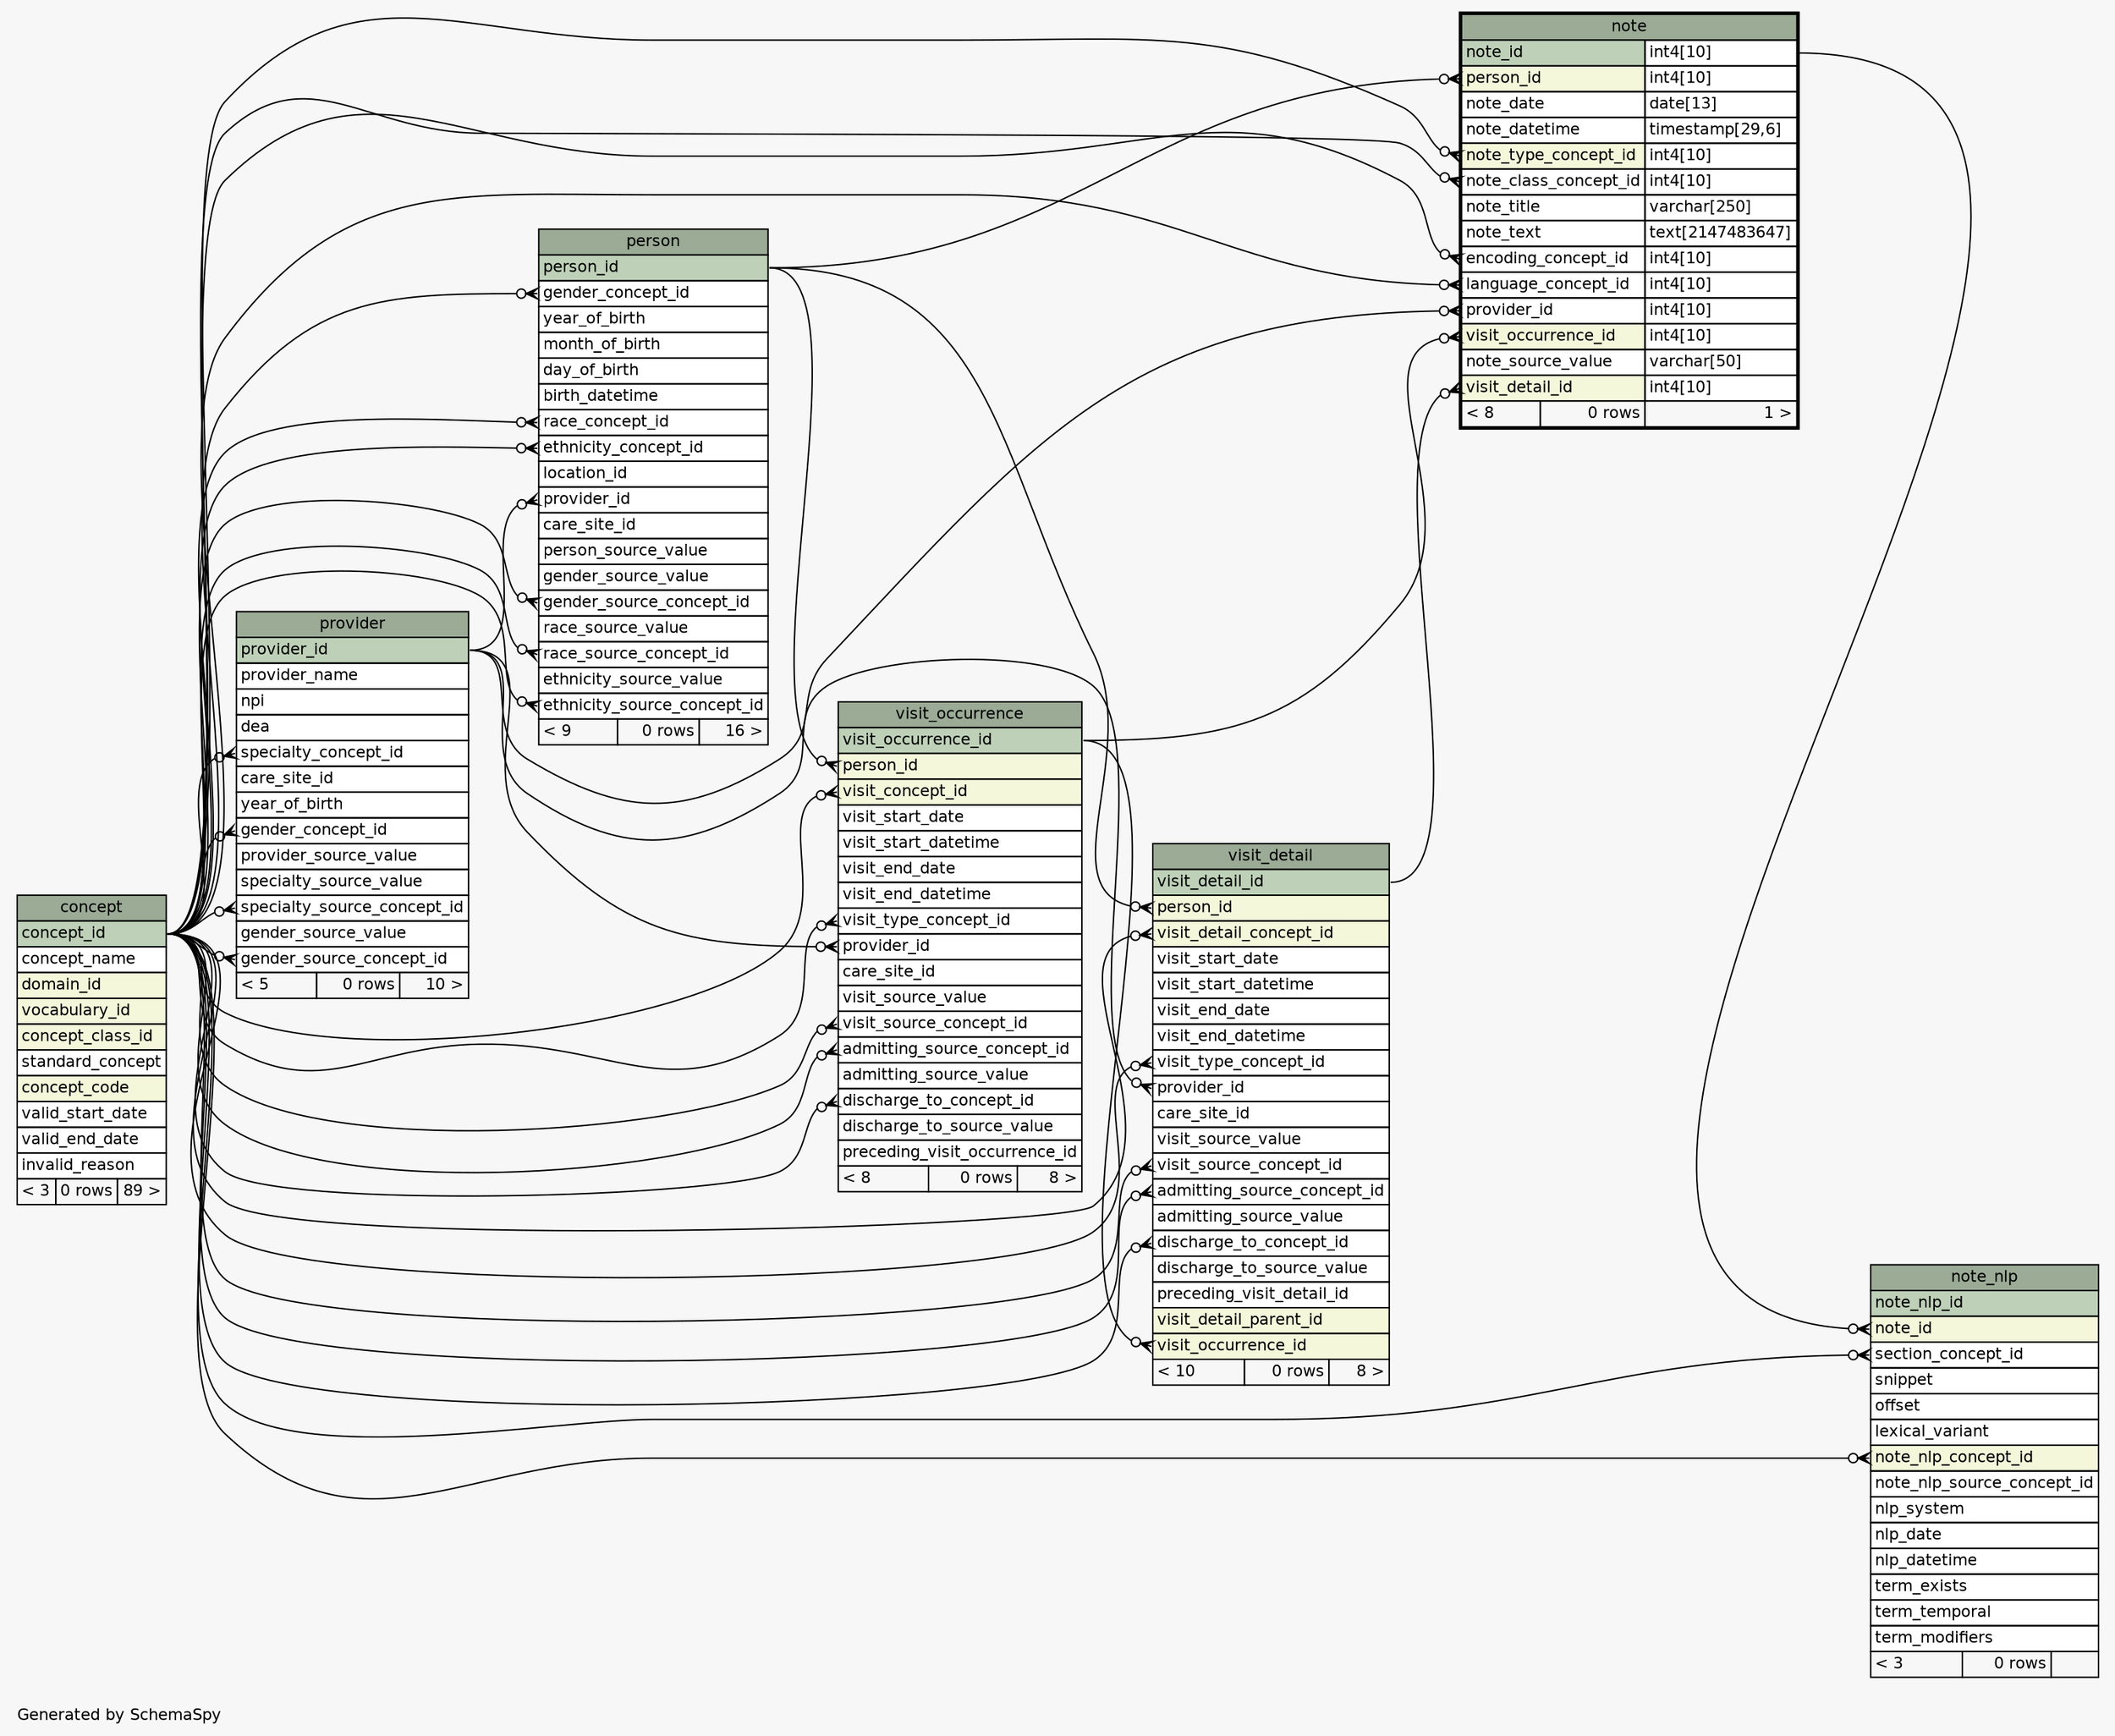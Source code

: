 // dot 2.38.0 on Linux 4.10.0-32-generic
// SchemaSpy rev 590
digraph "oneDegreeRelationshipsDiagram" {
  graph [
    rankdir="RL"
    bgcolor="#f7f7f7"
    label="\nGenerated by SchemaSpy"
    labeljust="l"
    nodesep="0.18"
    ranksep="0.46"
    fontname="Helvetica"
    fontsize="11"
  ];
  node [
    fontname="Helvetica"
    fontsize="11"
    shape="plaintext"
  ];
  edge [
    arrowsize="0.8"
  ];
  "note":"encoding_concept_id":w -> "concept":"concept_id":e [arrowhead=none dir=back arrowtail=crowodot];
  "note":"language_concept_id":w -> "concept":"concept_id":e [arrowhead=none dir=back arrowtail=crowodot];
  "note":"note_class_concept_id":w -> "concept":"concept_id":e [arrowhead=none dir=back arrowtail=crowodot];
  "note":"note_type_concept_id":w -> "concept":"concept_id":e [arrowhead=none dir=back arrowtail=crowodot];
  "note":"person_id":w -> "person":"person_id":e [arrowhead=none dir=back arrowtail=crowodot];
  "note":"provider_id":w -> "provider":"provider_id":e [arrowhead=none dir=back arrowtail=crowodot];
  "note":"visit_detail_id":w -> "visit_detail":"visit_detail_id":e [arrowhead=none dir=back arrowtail=crowodot];
  "note":"visit_occurrence_id":w -> "visit_occurrence":"visit_occurrence_id":e [arrowhead=none dir=back arrowtail=crowodot];
  "note_nlp":"note_id":w -> "note":"note_id.type":e [arrowhead=none dir=back arrowtail=crowodot];
  "note_nlp":"note_nlp_concept_id":w -> "concept":"concept_id":e [arrowhead=none dir=back arrowtail=crowodot];
  "note_nlp":"section_concept_id":w -> "concept":"concept_id":e [arrowhead=none dir=back arrowtail=crowodot];
  "person":"ethnicity_concept_id":w -> "concept":"concept_id":e [arrowhead=none dir=back arrowtail=crowodot];
  "person":"ethnicity_source_concept_id":w -> "concept":"concept_id":e [arrowhead=none dir=back arrowtail=crowodot];
  "person":"gender_concept_id":w -> "concept":"concept_id":e [arrowhead=none dir=back arrowtail=crowodot];
  "person":"gender_source_concept_id":w -> "concept":"concept_id":e [arrowhead=none dir=back arrowtail=crowodot];
  "person":"provider_id":w -> "provider":"provider_id":e [arrowhead=none dir=back arrowtail=crowodot];
  "person":"race_concept_id":w -> "concept":"concept_id":e [arrowhead=none dir=back arrowtail=crowodot];
  "person":"race_source_concept_id":w -> "concept":"concept_id":e [arrowhead=none dir=back arrowtail=crowodot];
  "provider":"gender_concept_id":w -> "concept":"concept_id":e [arrowhead=none dir=back arrowtail=crowodot];
  "provider":"gender_source_concept_id":w -> "concept":"concept_id":e [arrowhead=none dir=back arrowtail=crowodot];
  "provider":"specialty_concept_id":w -> "concept":"concept_id":e [arrowhead=none dir=back arrowtail=crowodot];
  "provider":"specialty_source_concept_id":w -> "concept":"concept_id":e [arrowhead=none dir=back arrowtail=crowodot];
  "visit_detail":"admitting_source_concept_id":w -> "concept":"concept_id":e [arrowhead=none dir=back arrowtail=crowodot];
  "visit_detail":"discharge_to_concept_id":w -> "concept":"concept_id":e [arrowhead=none dir=back arrowtail=crowodot];
  "visit_detail":"person_id":w -> "person":"person_id":e [arrowhead=none dir=back arrowtail=crowodot];
  "visit_detail":"provider_id":w -> "provider":"provider_id":e [arrowhead=none dir=back arrowtail=crowodot];
  "visit_detail":"visit_detail_concept_id":w -> "concept":"concept_id":e [arrowhead=none dir=back arrowtail=crowodot];
  "visit_detail":"visit_occurrence_id":w -> "visit_occurrence":"visit_occurrence_id":e [arrowhead=none dir=back arrowtail=crowodot];
  "visit_detail":"visit_source_concept_id":w -> "concept":"concept_id":e [arrowhead=none dir=back arrowtail=crowodot];
  "visit_detail":"visit_type_concept_id":w -> "concept":"concept_id":e [arrowhead=none dir=back arrowtail=crowodot];
  "visit_occurrence":"admitting_source_concept_id":w -> "concept":"concept_id":e [arrowhead=none dir=back arrowtail=crowodot];
  "visit_occurrence":"discharge_to_concept_id":w -> "concept":"concept_id":e [arrowhead=none dir=back arrowtail=crowodot];
  "visit_occurrence":"person_id":w -> "person":"person_id":e [arrowhead=none dir=back arrowtail=crowodot];
  "visit_occurrence":"provider_id":w -> "provider":"provider_id":e [arrowhead=none dir=back arrowtail=crowodot];
  "visit_occurrence":"visit_concept_id":w -> "concept":"concept_id":e [arrowhead=none dir=back arrowtail=crowodot];
  "visit_occurrence":"visit_source_concept_id":w -> "concept":"concept_id":e [arrowhead=none dir=back arrowtail=crowodot];
  "visit_occurrence":"visit_type_concept_id":w -> "concept":"concept_id":e [arrowhead=none dir=back arrowtail=crowodot];
  "concept" [
    label=<
    <TABLE BORDER="0" CELLBORDER="1" CELLSPACING="0" BGCOLOR="#ffffff">
      <TR><TD COLSPAN="3" BGCOLOR="#9bab96" ALIGN="CENTER">concept</TD></TR>
      <TR><TD PORT="concept_id" COLSPAN="3" BGCOLOR="#bed1b8" ALIGN="LEFT">concept_id</TD></TR>
      <TR><TD PORT="concept_name" COLSPAN="3" ALIGN="LEFT">concept_name</TD></TR>
      <TR><TD PORT="domain_id" COLSPAN="3" BGCOLOR="#f4f7da" ALIGN="LEFT">domain_id</TD></TR>
      <TR><TD PORT="vocabulary_id" COLSPAN="3" BGCOLOR="#f4f7da" ALIGN="LEFT">vocabulary_id</TD></TR>
      <TR><TD PORT="concept_class_id" COLSPAN="3" BGCOLOR="#f4f7da" ALIGN="LEFT">concept_class_id</TD></TR>
      <TR><TD PORT="standard_concept" COLSPAN="3" ALIGN="LEFT">standard_concept</TD></TR>
      <TR><TD PORT="concept_code" COLSPAN="3" BGCOLOR="#f4f7da" ALIGN="LEFT">concept_code</TD></TR>
      <TR><TD PORT="valid_start_date" COLSPAN="3" ALIGN="LEFT">valid_start_date</TD></TR>
      <TR><TD PORT="valid_end_date" COLSPAN="3" ALIGN="LEFT">valid_end_date</TD></TR>
      <TR><TD PORT="invalid_reason" COLSPAN="3" ALIGN="LEFT">invalid_reason</TD></TR>
      <TR><TD ALIGN="LEFT" BGCOLOR="#f7f7f7">&lt; 3</TD><TD ALIGN="RIGHT" BGCOLOR="#f7f7f7">0 rows</TD><TD ALIGN="RIGHT" BGCOLOR="#f7f7f7">89 &gt;</TD></TR>
    </TABLE>>
    URL="concept.html"
    tooltip="concept"
  ];
  "note" [
    label=<
    <TABLE BORDER="2" CELLBORDER="1" CELLSPACING="0" BGCOLOR="#ffffff">
      <TR><TD COLSPAN="3" BGCOLOR="#9bab96" ALIGN="CENTER">note</TD></TR>
      <TR><TD PORT="note_id" COLSPAN="2" BGCOLOR="#bed1b8" ALIGN="LEFT">note_id</TD><TD PORT="note_id.type" ALIGN="LEFT">int4[10]</TD></TR>
      <TR><TD PORT="person_id" COLSPAN="2" BGCOLOR="#f4f7da" ALIGN="LEFT">person_id</TD><TD PORT="person_id.type" ALIGN="LEFT">int4[10]</TD></TR>
      <TR><TD PORT="note_date" COLSPAN="2" ALIGN="LEFT">note_date</TD><TD PORT="note_date.type" ALIGN="LEFT">date[13]</TD></TR>
      <TR><TD PORT="note_datetime" COLSPAN="2" ALIGN="LEFT">note_datetime</TD><TD PORT="note_datetime.type" ALIGN="LEFT">timestamp[29,6]</TD></TR>
      <TR><TD PORT="note_type_concept_id" COLSPAN="2" BGCOLOR="#f4f7da" ALIGN="LEFT">note_type_concept_id</TD><TD PORT="note_type_concept_id.type" ALIGN="LEFT">int4[10]</TD></TR>
      <TR><TD PORT="note_class_concept_id" COLSPAN="2" ALIGN="LEFT">note_class_concept_id</TD><TD PORT="note_class_concept_id.type" ALIGN="LEFT">int4[10]</TD></TR>
      <TR><TD PORT="note_title" COLSPAN="2" ALIGN="LEFT">note_title</TD><TD PORT="note_title.type" ALIGN="LEFT">varchar[250]</TD></TR>
      <TR><TD PORT="note_text" COLSPAN="2" ALIGN="LEFT">note_text</TD><TD PORT="note_text.type" ALIGN="LEFT">text[2147483647]</TD></TR>
      <TR><TD PORT="encoding_concept_id" COLSPAN="2" ALIGN="LEFT">encoding_concept_id</TD><TD PORT="encoding_concept_id.type" ALIGN="LEFT">int4[10]</TD></TR>
      <TR><TD PORT="language_concept_id" COLSPAN="2" ALIGN="LEFT">language_concept_id</TD><TD PORT="language_concept_id.type" ALIGN="LEFT">int4[10]</TD></TR>
      <TR><TD PORT="provider_id" COLSPAN="2" ALIGN="LEFT">provider_id</TD><TD PORT="provider_id.type" ALIGN="LEFT">int4[10]</TD></TR>
      <TR><TD PORT="visit_occurrence_id" COLSPAN="2" BGCOLOR="#f4f7da" ALIGN="LEFT">visit_occurrence_id</TD><TD PORT="visit_occurrence_id.type" ALIGN="LEFT">int4[10]</TD></TR>
      <TR><TD PORT="note_source_value" COLSPAN="2" ALIGN="LEFT">note_source_value</TD><TD PORT="note_source_value.type" ALIGN="LEFT">varchar[50]</TD></TR>
      <TR><TD PORT="visit_detail_id" COLSPAN="2" BGCOLOR="#f4f7da" ALIGN="LEFT">visit_detail_id</TD><TD PORT="visit_detail_id.type" ALIGN="LEFT">int4[10]</TD></TR>
      <TR><TD ALIGN="LEFT" BGCOLOR="#f7f7f7">&lt; 8</TD><TD ALIGN="RIGHT" BGCOLOR="#f7f7f7">0 rows</TD><TD ALIGN="RIGHT" BGCOLOR="#f7f7f7">1 &gt;</TD></TR>
    </TABLE>>
    URL="note.html"
    tooltip="note"
  ];
  "note_nlp" [
    label=<
    <TABLE BORDER="0" CELLBORDER="1" CELLSPACING="0" BGCOLOR="#ffffff">
      <TR><TD COLSPAN="3" BGCOLOR="#9bab96" ALIGN="CENTER">note_nlp</TD></TR>
      <TR><TD PORT="note_nlp_id" COLSPAN="3" BGCOLOR="#bed1b8" ALIGN="LEFT">note_nlp_id</TD></TR>
      <TR><TD PORT="note_id" COLSPAN="3" BGCOLOR="#f4f7da" ALIGN="LEFT">note_id</TD></TR>
      <TR><TD PORT="section_concept_id" COLSPAN="3" ALIGN="LEFT">section_concept_id</TD></TR>
      <TR><TD PORT="snippet" COLSPAN="3" ALIGN="LEFT">snippet</TD></TR>
      <TR><TD PORT="offset" COLSPAN="3" ALIGN="LEFT">offset</TD></TR>
      <TR><TD PORT="lexical_variant" COLSPAN="3" ALIGN="LEFT">lexical_variant</TD></TR>
      <TR><TD PORT="note_nlp_concept_id" COLSPAN="3" BGCOLOR="#f4f7da" ALIGN="LEFT">note_nlp_concept_id</TD></TR>
      <TR><TD PORT="note_nlp_source_concept_id" COLSPAN="3" ALIGN="LEFT">note_nlp_source_concept_id</TD></TR>
      <TR><TD PORT="nlp_system" COLSPAN="3" ALIGN="LEFT">nlp_system</TD></TR>
      <TR><TD PORT="nlp_date" COLSPAN="3" ALIGN="LEFT">nlp_date</TD></TR>
      <TR><TD PORT="nlp_datetime" COLSPAN="3" ALIGN="LEFT">nlp_datetime</TD></TR>
      <TR><TD PORT="term_exists" COLSPAN="3" ALIGN="LEFT">term_exists</TD></TR>
      <TR><TD PORT="term_temporal" COLSPAN="3" ALIGN="LEFT">term_temporal</TD></TR>
      <TR><TD PORT="term_modifiers" COLSPAN="3" ALIGN="LEFT">term_modifiers</TD></TR>
      <TR><TD ALIGN="LEFT" BGCOLOR="#f7f7f7">&lt; 3</TD><TD ALIGN="RIGHT" BGCOLOR="#f7f7f7">0 rows</TD><TD ALIGN="RIGHT" BGCOLOR="#f7f7f7">  </TD></TR>
    </TABLE>>
    URL="note_nlp.html"
    tooltip="note_nlp"
  ];
  "person" [
    label=<
    <TABLE BORDER="0" CELLBORDER="1" CELLSPACING="0" BGCOLOR="#ffffff">
      <TR><TD COLSPAN="3" BGCOLOR="#9bab96" ALIGN="CENTER">person</TD></TR>
      <TR><TD PORT="person_id" COLSPAN="3" BGCOLOR="#bed1b8" ALIGN="LEFT">person_id</TD></TR>
      <TR><TD PORT="gender_concept_id" COLSPAN="3" ALIGN="LEFT">gender_concept_id</TD></TR>
      <TR><TD PORT="year_of_birth" COLSPAN="3" ALIGN="LEFT">year_of_birth</TD></TR>
      <TR><TD PORT="month_of_birth" COLSPAN="3" ALIGN="LEFT">month_of_birth</TD></TR>
      <TR><TD PORT="day_of_birth" COLSPAN="3" ALIGN="LEFT">day_of_birth</TD></TR>
      <TR><TD PORT="birth_datetime" COLSPAN="3" ALIGN="LEFT">birth_datetime</TD></TR>
      <TR><TD PORT="race_concept_id" COLSPAN="3" ALIGN="LEFT">race_concept_id</TD></TR>
      <TR><TD PORT="ethnicity_concept_id" COLSPAN="3" ALIGN="LEFT">ethnicity_concept_id</TD></TR>
      <TR><TD PORT="location_id" COLSPAN="3" ALIGN="LEFT">location_id</TD></TR>
      <TR><TD PORT="provider_id" COLSPAN="3" ALIGN="LEFT">provider_id</TD></TR>
      <TR><TD PORT="care_site_id" COLSPAN="3" ALIGN="LEFT">care_site_id</TD></TR>
      <TR><TD PORT="person_source_value" COLSPAN="3" ALIGN="LEFT">person_source_value</TD></TR>
      <TR><TD PORT="gender_source_value" COLSPAN="3" ALIGN="LEFT">gender_source_value</TD></TR>
      <TR><TD PORT="gender_source_concept_id" COLSPAN="3" ALIGN="LEFT">gender_source_concept_id</TD></TR>
      <TR><TD PORT="race_source_value" COLSPAN="3" ALIGN="LEFT">race_source_value</TD></TR>
      <TR><TD PORT="race_source_concept_id" COLSPAN="3" ALIGN="LEFT">race_source_concept_id</TD></TR>
      <TR><TD PORT="ethnicity_source_value" COLSPAN="3" ALIGN="LEFT">ethnicity_source_value</TD></TR>
      <TR><TD PORT="ethnicity_source_concept_id" COLSPAN="3" ALIGN="LEFT">ethnicity_source_concept_id</TD></TR>
      <TR><TD ALIGN="LEFT" BGCOLOR="#f7f7f7">&lt; 9</TD><TD ALIGN="RIGHT" BGCOLOR="#f7f7f7">0 rows</TD><TD ALIGN="RIGHT" BGCOLOR="#f7f7f7">16 &gt;</TD></TR>
    </TABLE>>
    URL="person.html"
    tooltip="person"
  ];
  "provider" [
    label=<
    <TABLE BORDER="0" CELLBORDER="1" CELLSPACING="0" BGCOLOR="#ffffff">
      <TR><TD COLSPAN="3" BGCOLOR="#9bab96" ALIGN="CENTER">provider</TD></TR>
      <TR><TD PORT="provider_id" COLSPAN="3" BGCOLOR="#bed1b8" ALIGN="LEFT">provider_id</TD></TR>
      <TR><TD PORT="provider_name" COLSPAN="3" ALIGN="LEFT">provider_name</TD></TR>
      <TR><TD PORT="npi" COLSPAN="3" ALIGN="LEFT">npi</TD></TR>
      <TR><TD PORT="dea" COLSPAN="3" ALIGN="LEFT">dea</TD></TR>
      <TR><TD PORT="specialty_concept_id" COLSPAN="3" ALIGN="LEFT">specialty_concept_id</TD></TR>
      <TR><TD PORT="care_site_id" COLSPAN="3" ALIGN="LEFT">care_site_id</TD></TR>
      <TR><TD PORT="year_of_birth" COLSPAN="3" ALIGN="LEFT">year_of_birth</TD></TR>
      <TR><TD PORT="gender_concept_id" COLSPAN="3" ALIGN="LEFT">gender_concept_id</TD></TR>
      <TR><TD PORT="provider_source_value" COLSPAN="3" ALIGN="LEFT">provider_source_value</TD></TR>
      <TR><TD PORT="specialty_source_value" COLSPAN="3" ALIGN="LEFT">specialty_source_value</TD></TR>
      <TR><TD PORT="specialty_source_concept_id" COLSPAN="3" ALIGN="LEFT">specialty_source_concept_id</TD></TR>
      <TR><TD PORT="gender_source_value" COLSPAN="3" ALIGN="LEFT">gender_source_value</TD></TR>
      <TR><TD PORT="gender_source_concept_id" COLSPAN="3" ALIGN="LEFT">gender_source_concept_id</TD></TR>
      <TR><TD ALIGN="LEFT" BGCOLOR="#f7f7f7">&lt; 5</TD><TD ALIGN="RIGHT" BGCOLOR="#f7f7f7">0 rows</TD><TD ALIGN="RIGHT" BGCOLOR="#f7f7f7">10 &gt;</TD></TR>
    </TABLE>>
    URL="provider.html"
    tooltip="provider"
  ];
  "visit_detail" [
    label=<
    <TABLE BORDER="0" CELLBORDER="1" CELLSPACING="0" BGCOLOR="#ffffff">
      <TR><TD COLSPAN="3" BGCOLOR="#9bab96" ALIGN="CENTER">visit_detail</TD></TR>
      <TR><TD PORT="visit_detail_id" COLSPAN="3" BGCOLOR="#bed1b8" ALIGN="LEFT">visit_detail_id</TD></TR>
      <TR><TD PORT="person_id" COLSPAN="3" BGCOLOR="#f4f7da" ALIGN="LEFT">person_id</TD></TR>
      <TR><TD PORT="visit_detail_concept_id" COLSPAN="3" BGCOLOR="#f4f7da" ALIGN="LEFT">visit_detail_concept_id</TD></TR>
      <TR><TD PORT="visit_start_date" COLSPAN="3" ALIGN="LEFT">visit_start_date</TD></TR>
      <TR><TD PORT="visit_start_datetime" COLSPAN="3" ALIGN="LEFT">visit_start_datetime</TD></TR>
      <TR><TD PORT="visit_end_date" COLSPAN="3" ALIGN="LEFT">visit_end_date</TD></TR>
      <TR><TD PORT="visit_end_datetime" COLSPAN="3" ALIGN="LEFT">visit_end_datetime</TD></TR>
      <TR><TD PORT="visit_type_concept_id" COLSPAN="3" ALIGN="LEFT">visit_type_concept_id</TD></TR>
      <TR><TD PORT="provider_id" COLSPAN="3" ALIGN="LEFT">provider_id</TD></TR>
      <TR><TD PORT="care_site_id" COLSPAN="3" ALIGN="LEFT">care_site_id</TD></TR>
      <TR><TD PORT="visit_source_value" COLSPAN="3" ALIGN="LEFT">visit_source_value</TD></TR>
      <TR><TD PORT="visit_source_concept_id" COLSPAN="3" ALIGN="LEFT">visit_source_concept_id</TD></TR>
      <TR><TD PORT="admitting_source_concept_id" COLSPAN="3" ALIGN="LEFT">admitting_source_concept_id</TD></TR>
      <TR><TD PORT="admitting_source_value" COLSPAN="3" ALIGN="LEFT">admitting_source_value</TD></TR>
      <TR><TD PORT="discharge_to_concept_id" COLSPAN="3" ALIGN="LEFT">discharge_to_concept_id</TD></TR>
      <TR><TD PORT="discharge_to_source_value" COLSPAN="3" ALIGN="LEFT">discharge_to_source_value</TD></TR>
      <TR><TD PORT="preceding_visit_detail_id" COLSPAN="3" ALIGN="LEFT">preceding_visit_detail_id</TD></TR>
      <TR><TD PORT="visit_detail_parent_id" COLSPAN="3" BGCOLOR="#f4f7da" ALIGN="LEFT">visit_detail_parent_id</TD></TR>
      <TR><TD PORT="visit_occurrence_id" COLSPAN="3" BGCOLOR="#f4f7da" ALIGN="LEFT">visit_occurrence_id</TD></TR>
      <TR><TD ALIGN="LEFT" BGCOLOR="#f7f7f7">&lt; 10</TD><TD ALIGN="RIGHT" BGCOLOR="#f7f7f7">0 rows</TD><TD ALIGN="RIGHT" BGCOLOR="#f7f7f7">8 &gt;</TD></TR>
    </TABLE>>
    URL="visit_detail.html"
    tooltip="visit_detail"
  ];
  "visit_occurrence" [
    label=<
    <TABLE BORDER="0" CELLBORDER="1" CELLSPACING="0" BGCOLOR="#ffffff">
      <TR><TD COLSPAN="3" BGCOLOR="#9bab96" ALIGN="CENTER">visit_occurrence</TD></TR>
      <TR><TD PORT="visit_occurrence_id" COLSPAN="3" BGCOLOR="#bed1b8" ALIGN="LEFT">visit_occurrence_id</TD></TR>
      <TR><TD PORT="person_id" COLSPAN="3" BGCOLOR="#f4f7da" ALIGN="LEFT">person_id</TD></TR>
      <TR><TD PORT="visit_concept_id" COLSPAN="3" BGCOLOR="#f4f7da" ALIGN="LEFT">visit_concept_id</TD></TR>
      <TR><TD PORT="visit_start_date" COLSPAN="3" ALIGN="LEFT">visit_start_date</TD></TR>
      <TR><TD PORT="visit_start_datetime" COLSPAN="3" ALIGN="LEFT">visit_start_datetime</TD></TR>
      <TR><TD PORT="visit_end_date" COLSPAN="3" ALIGN="LEFT">visit_end_date</TD></TR>
      <TR><TD PORT="visit_end_datetime" COLSPAN="3" ALIGN="LEFT">visit_end_datetime</TD></TR>
      <TR><TD PORT="visit_type_concept_id" COLSPAN="3" ALIGN="LEFT">visit_type_concept_id</TD></TR>
      <TR><TD PORT="provider_id" COLSPAN="3" ALIGN="LEFT">provider_id</TD></TR>
      <TR><TD PORT="care_site_id" COLSPAN="3" ALIGN="LEFT">care_site_id</TD></TR>
      <TR><TD PORT="visit_source_value" COLSPAN="3" ALIGN="LEFT">visit_source_value</TD></TR>
      <TR><TD PORT="visit_source_concept_id" COLSPAN="3" ALIGN="LEFT">visit_source_concept_id</TD></TR>
      <TR><TD PORT="admitting_source_concept_id" COLSPAN="3" ALIGN="LEFT">admitting_source_concept_id</TD></TR>
      <TR><TD PORT="admitting_source_value" COLSPAN="3" ALIGN="LEFT">admitting_source_value</TD></TR>
      <TR><TD PORT="discharge_to_concept_id" COLSPAN="3" ALIGN="LEFT">discharge_to_concept_id</TD></TR>
      <TR><TD PORT="discharge_to_source_value" COLSPAN="3" ALIGN="LEFT">discharge_to_source_value</TD></TR>
      <TR><TD PORT="preceding_visit_occurrence_id" COLSPAN="3" ALIGN="LEFT">preceding_visit_occurrence_id</TD></TR>
      <TR><TD ALIGN="LEFT" BGCOLOR="#f7f7f7">&lt; 8</TD><TD ALIGN="RIGHT" BGCOLOR="#f7f7f7">0 rows</TD><TD ALIGN="RIGHT" BGCOLOR="#f7f7f7">8 &gt;</TD></TR>
    </TABLE>>
    URL="visit_occurrence.html"
    tooltip="visit_occurrence"
  ];
}
